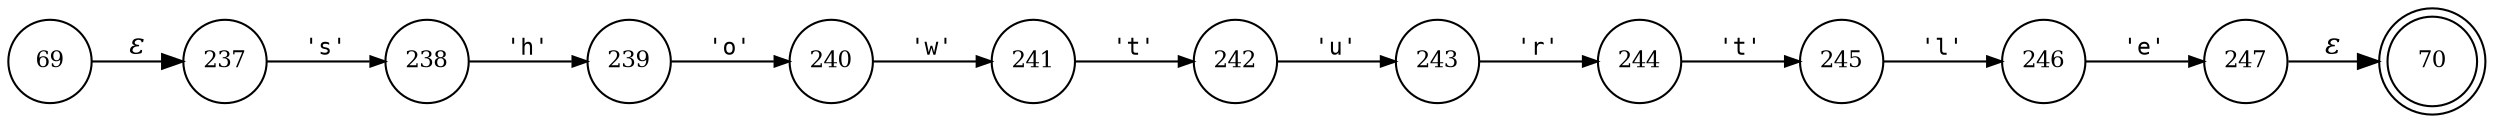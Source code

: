 digraph ATN {
rankdir=LR;
s70[fontsize=11, label="70", shape=doublecircle, fixedsize=true, width=.6];
s69[fontsize=11,label="69", shape=circle, fixedsize=true, width=.55, peripheries=1];
s237[fontsize=11,label="237", shape=circle, fixedsize=true, width=.55, peripheries=1];
s238[fontsize=11,label="238", shape=circle, fixedsize=true, width=.55, peripheries=1];
s239[fontsize=11,label="239", shape=circle, fixedsize=true, width=.55, peripheries=1];
s240[fontsize=11,label="240", shape=circle, fixedsize=true, width=.55, peripheries=1];
s241[fontsize=11,label="241", shape=circle, fixedsize=true, width=.55, peripheries=1];
s242[fontsize=11,label="242", shape=circle, fixedsize=true, width=.55, peripheries=1];
s243[fontsize=11,label="243", shape=circle, fixedsize=true, width=.55, peripheries=1];
s244[fontsize=11,label="244", shape=circle, fixedsize=true, width=.55, peripheries=1];
s245[fontsize=11,label="245", shape=circle, fixedsize=true, width=.55, peripheries=1];
s246[fontsize=11,label="246", shape=circle, fixedsize=true, width=.55, peripheries=1];
s247[fontsize=11,label="247", shape=circle, fixedsize=true, width=.55, peripheries=1];
s69 -> s237 [fontname="Times-Italic", label="&epsilon;"];
s237 -> s238 [fontsize=11, fontname="Courier", arrowsize=.7, label = "'s'", arrowhead = normal];
s238 -> s239 [fontsize=11, fontname="Courier", arrowsize=.7, label = "'h'", arrowhead = normal];
s239 -> s240 [fontsize=11, fontname="Courier", arrowsize=.7, label = "'o'", arrowhead = normal];
s240 -> s241 [fontsize=11, fontname="Courier", arrowsize=.7, label = "'w'", arrowhead = normal];
s241 -> s242 [fontsize=11, fontname="Courier", arrowsize=.7, label = "'t'", arrowhead = normal];
s242 -> s243 [fontsize=11, fontname="Courier", arrowsize=.7, label = "'u'", arrowhead = normal];
s243 -> s244 [fontsize=11, fontname="Courier", arrowsize=.7, label = "'r'", arrowhead = normal];
s244 -> s245 [fontsize=11, fontname="Courier", arrowsize=.7, label = "'t'", arrowhead = normal];
s245 -> s246 [fontsize=11, fontname="Courier", arrowsize=.7, label = "'l'", arrowhead = normal];
s246 -> s247 [fontsize=11, fontname="Courier", arrowsize=.7, label = "'e'", arrowhead = normal];
s247 -> s70 [fontname="Times-Italic", label="&epsilon;"];
}